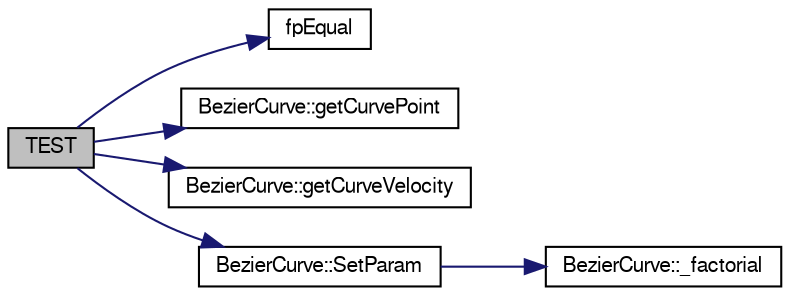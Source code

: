digraph "TEST"
{
  edge [fontname="FreeSans",fontsize="10",labelfontname="FreeSans",labelfontsize="10"];
  node [fontname="FreeSans",fontsize="10",shape=record];
  rankdir="LR";
  Node1 [label="TEST",height=0.2,width=0.4,color="black", fillcolor="grey75", style="filled", fontcolor="black"];
  Node1 -> Node2 [color="midnightblue",fontsize="10",style="solid",fontname="FreeSans"];
  Node2 [label="fpEqual",height=0.2,width=0.4,color="black", fillcolor="white", style="filled",URL="$de/df0/utilities_8h.html#a16ea9aab4737c2622bc370d6a8613d63"];
  Node1 -> Node3 [color="midnightblue",fontsize="10",style="solid",fontname="FreeSans"];
  Node3 [label="BezierCurve::getCurvePoint",height=0.2,width=0.4,color="black", fillcolor="white", style="filled",URL="$df/da0/class_bezier_curve.html#a805009db14dd135e46f55d83c7463d69"];
  Node1 -> Node4 [color="midnightblue",fontsize="10",style="solid",fontname="FreeSans"];
  Node4 [label="BezierCurve::getCurveVelocity",height=0.2,width=0.4,color="black", fillcolor="white", style="filled",URL="$df/da0/class_bezier_curve.html#aec81de7e144ac68128c19f16c24880a6"];
  Node1 -> Node5 [color="midnightblue",fontsize="10",style="solid",fontname="FreeSans"];
  Node5 [label="BezierCurve::SetParam",height=0.2,width=0.4,color="black", fillcolor="white", style="filled",URL="$df/da0/class_bezier_curve.html#a6b0d1dfab02b83f2a0ddcc998e359eef"];
  Node5 -> Node6 [color="midnightblue",fontsize="10",style="solid",fontname="FreeSans"];
  Node6 [label="BezierCurve::_factorial",height=0.2,width=0.4,color="black", fillcolor="white", style="filled",URL="$df/da0/class_bezier_curve.html#a09ecb5e8cce832d9b26bc58b37eaed12"];
}
